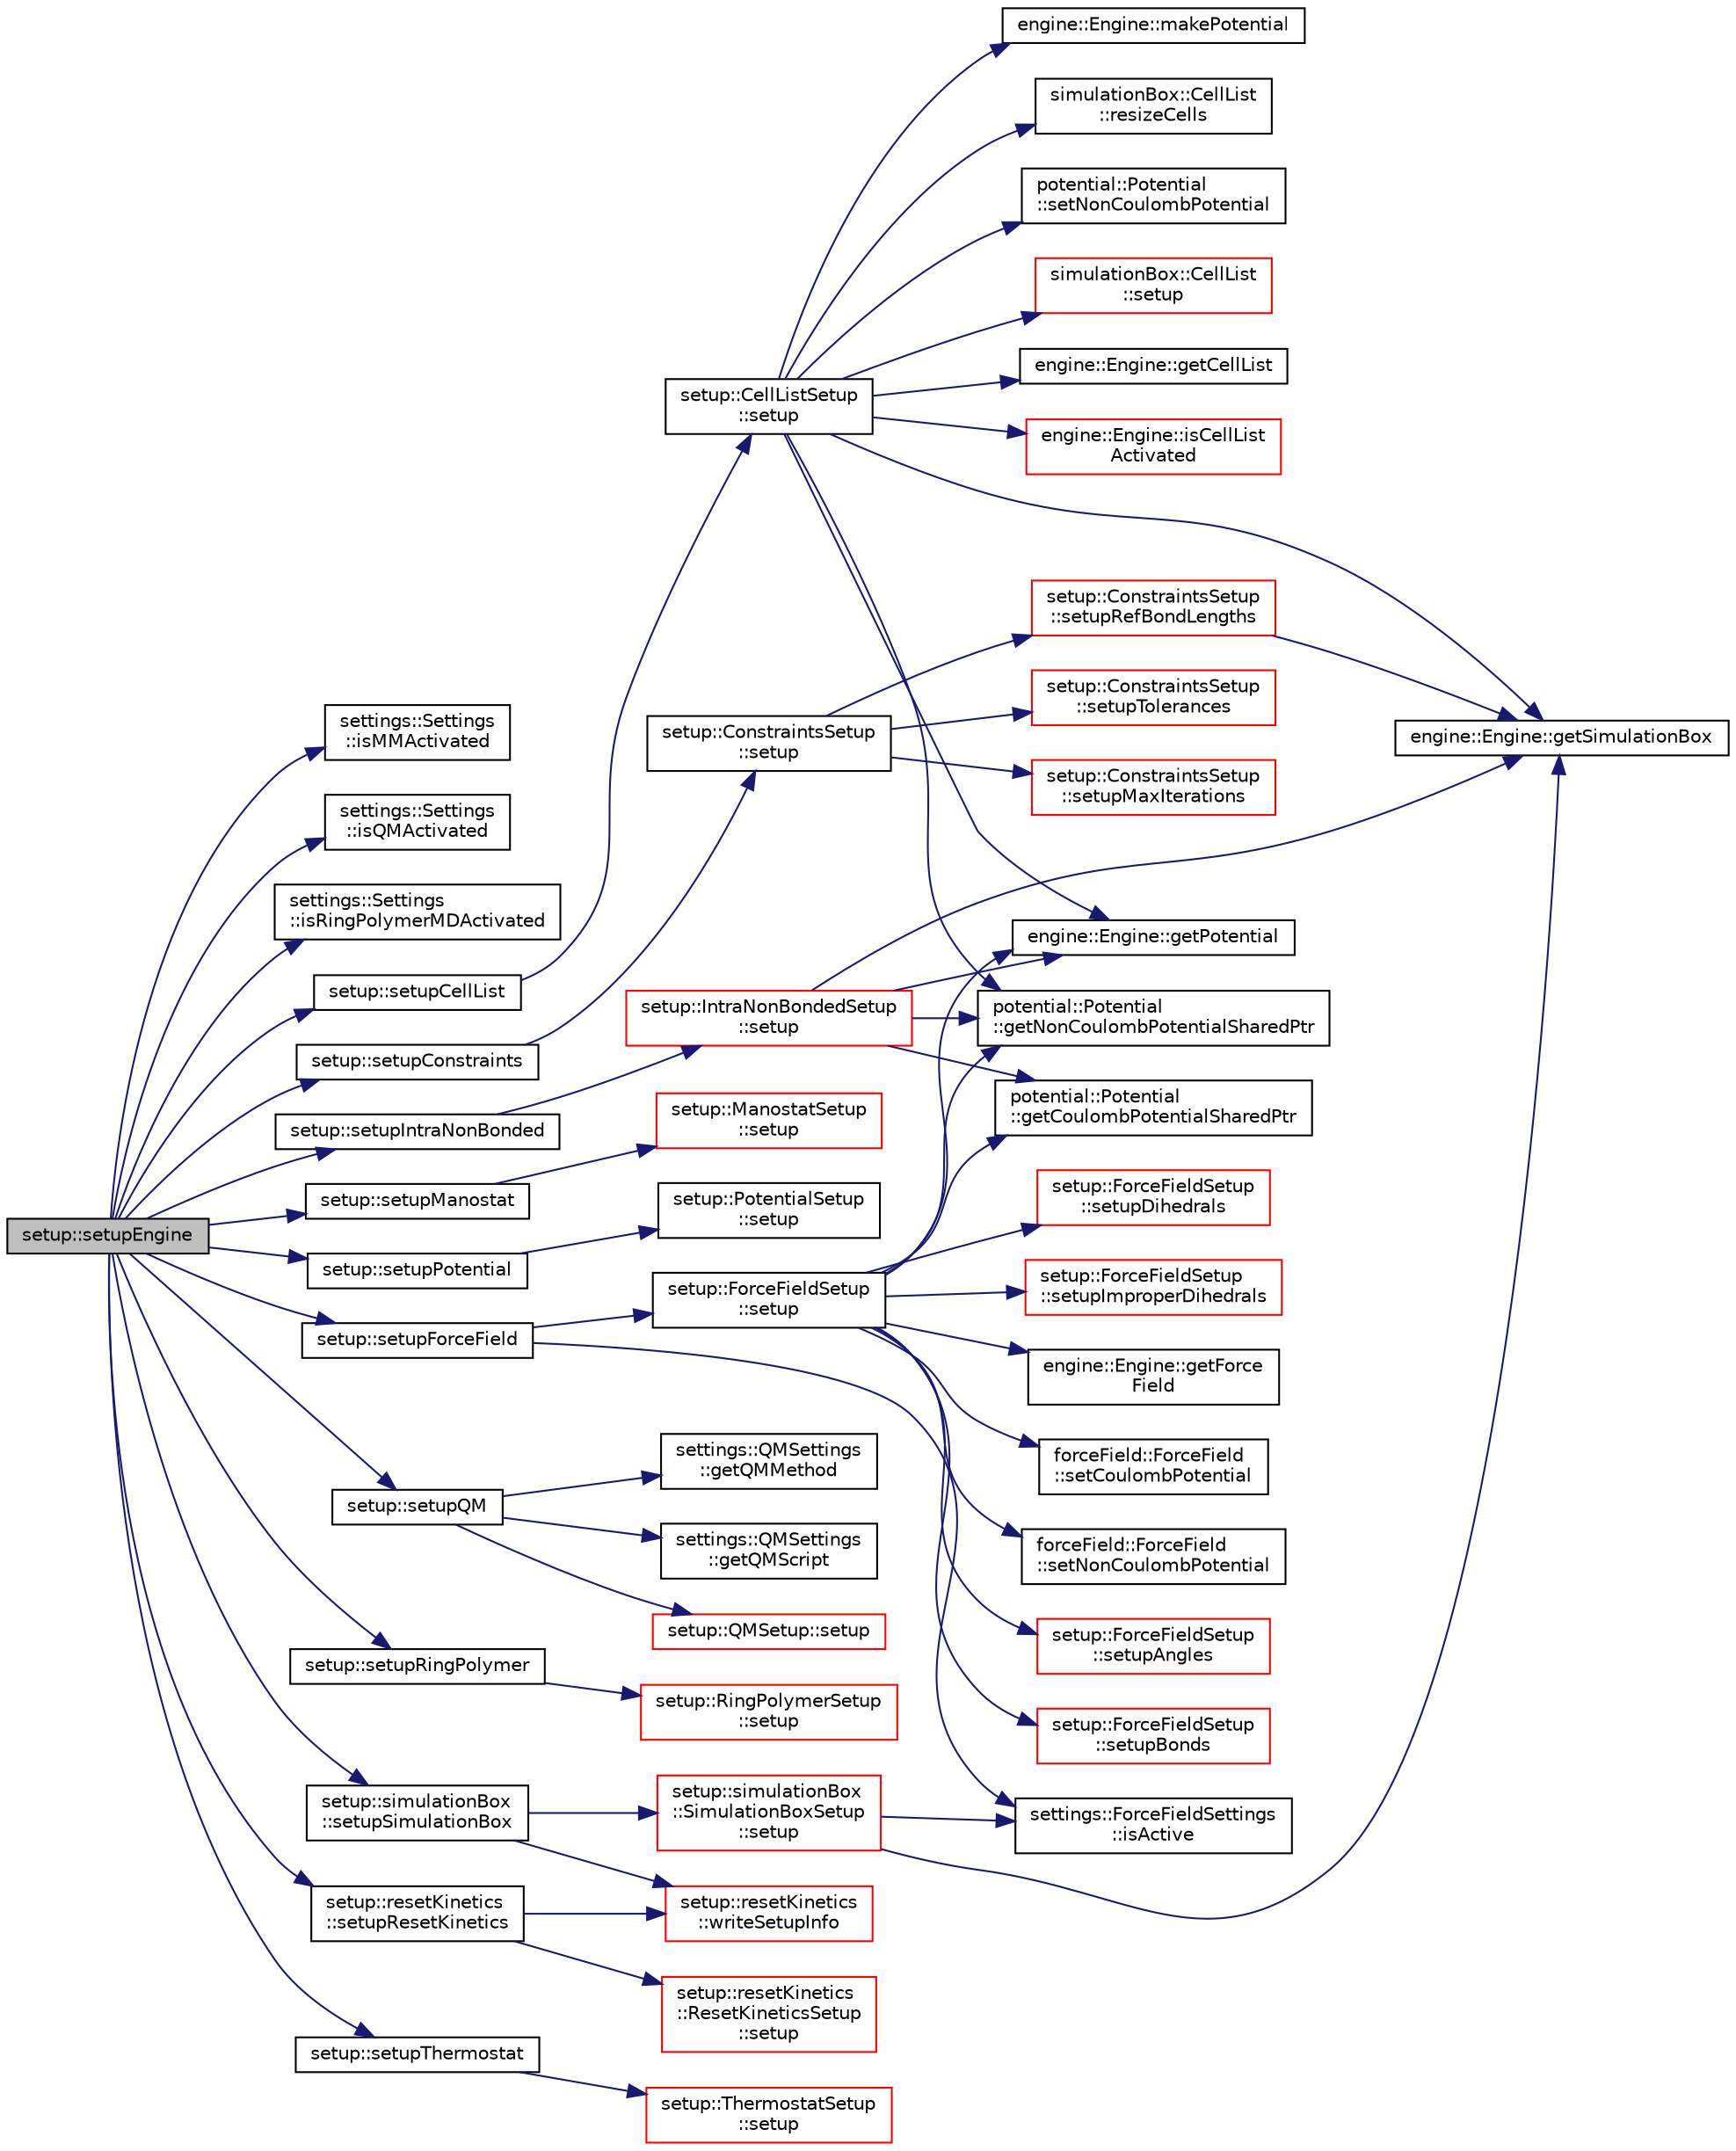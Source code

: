 digraph "setup::setupEngine"
{
 // LATEX_PDF_SIZE
  edge [fontname="Helvetica",fontsize="10",labelfontname="Helvetica",labelfontsize="10"];
  node [fontname="Helvetica",fontsize="10",shape=record];
  rankdir="LR";
  Node1 [label="setup::setupEngine",height=0.2,width=0.4,color="black", fillcolor="grey75", style="filled", fontcolor="black",tooltip="setup the engine"];
  Node1 -> Node2 [color="midnightblue",fontsize="10",style="solid",fontname="Helvetica"];
  Node2 [label="settings::Settings\l::isMMActivated",height=0.2,width=0.4,color="black", fillcolor="white", style="filled",URL="$classsettings_1_1Settings.html#a8157632c04275b0cd13a5dd0f0b008d9",tooltip=" "];
  Node1 -> Node3 [color="midnightblue",fontsize="10",style="solid",fontname="Helvetica"];
  Node3 [label="settings::Settings\l::isQMActivated",height=0.2,width=0.4,color="black", fillcolor="white", style="filled",URL="$classsettings_1_1Settings.html#a04b2dc8edad48a9de6e87c64bbfe4b30",tooltip=" "];
  Node1 -> Node4 [color="midnightblue",fontsize="10",style="solid",fontname="Helvetica"];
  Node4 [label="settings::Settings\l::isRingPolymerMDActivated",height=0.2,width=0.4,color="black", fillcolor="white", style="filled",URL="$classsettings_1_1Settings.html#a22b5a4c570c7da99efe028881d8e5c0f",tooltip=" "];
  Node1 -> Node5 [color="midnightblue",fontsize="10",style="solid",fontname="Helvetica"];
  Node5 [label="setup::setupCellList",height=0.2,width=0.4,color="black", fillcolor="white", style="filled",URL="$namespacesetup.html#a11baf0cd33387ec30eef3215eee83d4f",tooltip="wrapper to build SetupCellList object and call setup"];
  Node5 -> Node6 [color="midnightblue",fontsize="10",style="solid",fontname="Helvetica"];
  Node6 [label="setup::CellListSetup\l::setup",height=0.2,width=0.4,color="black", fillcolor="white", style="filled",URL="$classsetup_1_1CellListSetup.html#a81225ba9cd7f1c179ab028cfb510bab7",tooltip="setup cell list"];
  Node6 -> Node7 [color="midnightblue",fontsize="10",style="solid",fontname="Helvetica"];
  Node7 [label="engine::Engine::getCellList",height=0.2,width=0.4,color="black", fillcolor="white", style="filled",URL="$classengine_1_1Engine.html#ac64ed415f8c93d75250f7050a4ca799f",tooltip=" "];
  Node6 -> Node8 [color="midnightblue",fontsize="10",style="solid",fontname="Helvetica"];
  Node8 [label="potential::Potential\l::getNonCoulombPotentialSharedPtr",height=0.2,width=0.4,color="black", fillcolor="white", style="filled",URL="$classpotential_1_1Potential.html#a293013d841e276a9cdad64dd8bcd3845",tooltip=" "];
  Node6 -> Node9 [color="midnightblue",fontsize="10",style="solid",fontname="Helvetica"];
  Node9 [label="engine::Engine::getPotential",height=0.2,width=0.4,color="black", fillcolor="white", style="filled",URL="$classengine_1_1Engine.html#a9fcb82f7f798da8ec1f3c2b6ec2356a6",tooltip=" "];
  Node6 -> Node10 [color="midnightblue",fontsize="10",style="solid",fontname="Helvetica"];
  Node10 [label="engine::Engine::getSimulationBox",height=0.2,width=0.4,color="black", fillcolor="white", style="filled",URL="$classengine_1_1Engine.html#ace473cd47266e64aee716132e724bfbc",tooltip=" "];
  Node6 -> Node11 [color="midnightblue",fontsize="10",style="solid",fontname="Helvetica"];
  Node11 [label="engine::Engine::isCellList\lActivated",height=0.2,width=0.4,color="red", fillcolor="white", style="filled",URL="$classengine_1_1Engine.html#accc74239a132882cf27810c80071ed6e",tooltip=" "];
  Node6 -> Node13 [color="midnightblue",fontsize="10",style="solid",fontname="Helvetica"];
  Node13 [label="engine::Engine::makePotential",height=0.2,width=0.4,color="black", fillcolor="white", style="filled",URL="$classengine_1_1Engine.html#a62614349357ea4d274e378af0e658249",tooltip=" "];
  Node6 -> Node14 [color="midnightblue",fontsize="10",style="solid",fontname="Helvetica"];
  Node14 [label="simulationBox::CellList\l::resizeCells",height=0.2,width=0.4,color="black", fillcolor="white", style="filled",URL="$classsimulationBox_1_1CellList.html#ad75559a38de5f2ecce721a89416c109b",tooltip=" "];
  Node6 -> Node15 [color="midnightblue",fontsize="10",style="solid",fontname="Helvetica"];
  Node15 [label="potential::Potential\l::setNonCoulombPotential",height=0.2,width=0.4,color="black", fillcolor="white", style="filled",URL="$classpotential_1_1Potential.html#ac82a5f2e5c0f286bafcae0e21975d4d9",tooltip=" "];
  Node6 -> Node16 [color="midnightblue",fontsize="10",style="solid",fontname="Helvetica"];
  Node16 [label="simulationBox::CellList\l::setup",height=0.2,width=0.4,color="red", fillcolor="white", style="filled",URL="$classsimulationBox_1_1CellList.html#ab5c0aaca8f0e485395301ce74854be16",tooltip="setup cell list"];
  Node1 -> Node18 [color="midnightblue",fontsize="10",style="solid",fontname="Helvetica"];
  Node18 [label="setup::setupConstraints",height=0.2,width=0.4,color="black", fillcolor="white", style="filled",URL="$namespacesetup.html#a4c05d45b03c990e339df0f3ccaecf44e",tooltip="constructs a new Constraints Setup:: Constraints Setup object and calls setup"];
  Node18 -> Node19 [color="midnightblue",fontsize="10",style="solid",fontname="Helvetica"];
  Node19 [label="setup::ConstraintsSetup\l::setup",height=0.2,width=0.4,color="black", fillcolor="white", style="filled",URL="$classsetup_1_1ConstraintsSetup.html#a4ee1a5580817fa5af58917d866431469",tooltip="sets constraints data in constraints object"];
  Node19 -> Node20 [color="midnightblue",fontsize="10",style="solid",fontname="Helvetica"];
  Node20 [label="setup::ConstraintsSetup\l::setupMaxIterations",height=0.2,width=0.4,color="red", fillcolor="white", style="filled",URL="$classsetup_1_1ConstraintsSetup.html#a304476f295a353ce2e0c7f96ebecaf58",tooltip="sets constraints max iterations"];
  Node19 -> Node26 [color="midnightblue",fontsize="10",style="solid",fontname="Helvetica"];
  Node26 [label="setup::ConstraintsSetup\l::setupRefBondLengths",height=0.2,width=0.4,color="red", fillcolor="white", style="filled",URL="$classsetup_1_1ConstraintsSetup.html#aab57c4e5cb7ac377c727112420a9a093",tooltip="sets constraints reference bond lengths"];
  Node26 -> Node10 [color="midnightblue",fontsize="10",style="solid",fontname="Helvetica"];
  Node19 -> Node28 [color="midnightblue",fontsize="10",style="solid",fontname="Helvetica"];
  Node28 [label="setup::ConstraintsSetup\l::setupTolerances",height=0.2,width=0.4,color="red", fillcolor="white", style="filled",URL="$classsetup_1_1ConstraintsSetup.html#aad842b2b7acb00000b683b975b7253f7",tooltip="sets constraints tolerances"];
  Node1 -> Node33 [color="midnightblue",fontsize="10",style="solid",fontname="Helvetica"];
  Node33 [label="setup::setupForceField",height=0.2,width=0.4,color="black", fillcolor="white", style="filled",URL="$namespacesetup.html#a935d2b6a37e60c00306bf5fdfbebc6b9",tooltip="wrapper to construct ForceFieldSetup object and setup the force field"];
  Node33 -> Node34 [color="midnightblue",fontsize="10",style="solid",fontname="Helvetica"];
  Node34 [label="settings::ForceFieldSettings\l::isActive",height=0.2,width=0.4,color="black", fillcolor="white", style="filled",URL="$classsettings_1_1ForceFieldSettings.html#a46f47b50b6f43e332b26c4866f1896af",tooltip=" "];
  Node33 -> Node35 [color="midnightblue",fontsize="10",style="solid",fontname="Helvetica"];
  Node35 [label="setup::ForceFieldSetup\l::setup",height=0.2,width=0.4,color="black", fillcolor="white", style="filled",URL="$classsetup_1_1ForceFieldSetup.html#a0358c011534d4c93067e197065439988",tooltip="setup force field"];
  Node35 -> Node36 [color="midnightblue",fontsize="10",style="solid",fontname="Helvetica"];
  Node36 [label="potential::Potential\l::getCoulombPotentialSharedPtr",height=0.2,width=0.4,color="black", fillcolor="white", style="filled",URL="$classpotential_1_1Potential.html#a947551fbefa09d164e373adfa7f53549",tooltip=" "];
  Node35 -> Node37 [color="midnightblue",fontsize="10",style="solid",fontname="Helvetica"];
  Node37 [label="engine::Engine::getForce\lField",height=0.2,width=0.4,color="black", fillcolor="white", style="filled",URL="$classengine_1_1Engine.html#a23110e74d751e0e4d7c2217ebbf365dc",tooltip=" "];
  Node35 -> Node8 [color="midnightblue",fontsize="10",style="solid",fontname="Helvetica"];
  Node35 -> Node9 [color="midnightblue",fontsize="10",style="solid",fontname="Helvetica"];
  Node35 -> Node38 [color="midnightblue",fontsize="10",style="solid",fontname="Helvetica"];
  Node38 [label="forceField::ForceField\l::setCoulombPotential",height=0.2,width=0.4,color="black", fillcolor="white", style="filled",URL="$classforceField_1_1ForceField.html#ab7afbd9fd4f147c905ffbf8c8a7df0a5",tooltip=" "];
  Node35 -> Node39 [color="midnightblue",fontsize="10",style="solid",fontname="Helvetica"];
  Node39 [label="forceField::ForceField\l::setNonCoulombPotential",height=0.2,width=0.4,color="black", fillcolor="white", style="filled",URL="$classforceField_1_1ForceField.html#af1bc1a1dbdf7c94c41731f719c7895d5",tooltip=" "];
  Node35 -> Node40 [color="midnightblue",fontsize="10",style="solid",fontname="Helvetica"];
  Node40 [label="setup::ForceFieldSetup\l::setupAngles",height=0.2,width=0.4,color="red", fillcolor="white", style="filled",URL="$classsetup_1_1ForceFieldSetup.html#ab1a0944c4ce627ebe954479dfca30354",tooltip="setup all angles for force field"];
  Node35 -> Node42 [color="midnightblue",fontsize="10",style="solid",fontname="Helvetica"];
  Node42 [label="setup::ForceFieldSetup\l::setupBonds",height=0.2,width=0.4,color="red", fillcolor="white", style="filled",URL="$classsetup_1_1ForceFieldSetup.html#a2cc770996601fba3062181d758c54bc5",tooltip="setup all bonds for force field"];
  Node35 -> Node43 [color="midnightblue",fontsize="10",style="solid",fontname="Helvetica"];
  Node43 [label="setup::ForceFieldSetup\l::setupDihedrals",height=0.2,width=0.4,color="red", fillcolor="white", style="filled",URL="$classsetup_1_1ForceFieldSetup.html#a6749aea92dc00d770c7e24f9448a4df5",tooltip="setup all dihedrals for force field"];
  Node35 -> Node44 [color="midnightblue",fontsize="10",style="solid",fontname="Helvetica"];
  Node44 [label="setup::ForceFieldSetup\l::setupImproperDihedrals",height=0.2,width=0.4,color="red", fillcolor="white", style="filled",URL="$classsetup_1_1ForceFieldSetup.html#ab1c407945f02797894da5ac54e8b0642",tooltip="setup all improper dihedrals for force field"];
  Node1 -> Node45 [color="midnightblue",fontsize="10",style="solid",fontname="Helvetica"];
  Node45 [label="setup::setupIntraNonBonded",height=0.2,width=0.4,color="black", fillcolor="white", style="filled",URL="$namespacesetup.html#a6ce22fdfb227342358b4e2c8bdd6d948",tooltip="wrapper to construct IntraNonBondedSetup object and setup the intra non bonded interactions"];
  Node45 -> Node46 [color="midnightblue",fontsize="10",style="solid",fontname="Helvetica"];
  Node46 [label="setup::IntraNonBondedSetup\l::setup",height=0.2,width=0.4,color="red", fillcolor="white", style="filled",URL="$classsetup_1_1IntraNonBondedSetup.html#ab1f65245613fc2b368611b02ad124f89",tooltip="Setup intra non bonded interactions."];
  Node46 -> Node36 [color="midnightblue",fontsize="10",style="solid",fontname="Helvetica"];
  Node46 -> Node8 [color="midnightblue",fontsize="10",style="solid",fontname="Helvetica"];
  Node46 -> Node9 [color="midnightblue",fontsize="10",style="solid",fontname="Helvetica"];
  Node46 -> Node10 [color="midnightblue",fontsize="10",style="solid",fontname="Helvetica"];
  Node1 -> Node54 [color="midnightblue",fontsize="10",style="solid",fontname="Helvetica"];
  Node54 [label="setup::setupManostat",height=0.2,width=0.4,color="black", fillcolor="white", style="filled",URL="$namespacesetup.html#a58dfeb1d331f4f216981c8ee769262c2",tooltip="wrapper for setupManostat"];
  Node54 -> Node55 [color="midnightblue",fontsize="10",style="solid",fontname="Helvetica"];
  Node55 [label="setup::ManostatSetup\l::setup",height=0.2,width=0.4,color="red", fillcolor="white", style="filled",URL="$classsetup_1_1ManostatSetup.html#aeb7984a1912bc42bef417ceb755e6d65",tooltip="setup manostat"];
  Node1 -> Node72 [color="midnightblue",fontsize="10",style="solid",fontname="Helvetica"];
  Node72 [label="setup::setupPotential",height=0.2,width=0.4,color="black", fillcolor="white", style="filled",URL="$namespacesetup.html#ac480b3de7c79a6d5deccd9d4425946aa",tooltip="wrapper to create PotentialSetup object and call setup"];
  Node72 -> Node73 [color="midnightblue",fontsize="10",style="solid",fontname="Helvetica"];
  Node73 [label="setup::PotentialSetup\l::setup",height=0.2,width=0.4,color="black", fillcolor="white", style="filled",URL="$classsetup_1_1PotentialSetup.html#ad34dd4e8183c967bbf23c3fe3e154ffc",tooltip="sets all nonBonded potential types"];
  Node1 -> Node74 [color="midnightblue",fontsize="10",style="solid",fontname="Helvetica"];
  Node74 [label="setup::setupQM",height=0.2,width=0.4,color="black", fillcolor="white", style="filled",URL="$namespacesetup.html#aeb7718c0af5497ac17ca90b04986fdb1",tooltip="wrapper to build QMSetup object and call setup"];
  Node74 -> Node75 [color="midnightblue",fontsize="10",style="solid",fontname="Helvetica"];
  Node75 [label="settings::QMSettings\l::getQMMethod",height=0.2,width=0.4,color="black", fillcolor="white", style="filled",URL="$classsettings_1_1QMSettings.html#ab6fd191d2de1d4623318437adc847d7d",tooltip=" "];
  Node74 -> Node76 [color="midnightblue",fontsize="10",style="solid",fontname="Helvetica"];
  Node76 [label="settings::QMSettings\l::getQMScript",height=0.2,width=0.4,color="black", fillcolor="white", style="filled",URL="$classsettings_1_1QMSettings.html#a0db03ac058eacbb63812aa435bfb03db",tooltip=" "];
  Node74 -> Node77 [color="midnightblue",fontsize="10",style="solid",fontname="Helvetica"];
  Node77 [label="setup::QMSetup::setup",height=0.2,width=0.4,color="red", fillcolor="white", style="filled",URL="$classsetup_1_1QMSetup.html#abb13e7a124c013ebac0d9cc8e6145c0a",tooltip="setup QM-MD for all subtypes"];
  Node1 -> Node83 [color="midnightblue",fontsize="10",style="solid",fontname="Helvetica"];
  Node83 [label="setup::resetKinetics\l::setupResetKinetics",height=0.2,width=0.4,color="black", fillcolor="white", style="filled",URL="$namespacesetup_1_1resetKinetics.html#a4e37ce7b1a0c895f78daf6d344aa6175",tooltip="constructs a new Reset Kinetics Setup:: Reset Kinetics Setup object and calls setup"];
  Node83 -> Node84 [color="midnightblue",fontsize="10",style="solid",fontname="Helvetica"];
  Node84 [label="setup::resetKinetics\l::ResetKineticsSetup\l::setup",height=0.2,width=0.4,color="red", fillcolor="white", style="filled",URL="$classsetup_1_1resetKinetics_1_1ResetKineticsSetup.html#a3bb562a70f4fef68374a6c51a79f74fc",tooltip="setup nscale, fscale, nreset, freset"];
  Node83 -> Node93 [color="midnightblue",fontsize="10",style="solid",fontname="Helvetica"];
  Node93 [label="setup::resetKinetics\l::writeSetupInfo",height=0.2,width=0.4,color="red", fillcolor="white", style="filled",URL="$namespacesetup_1_1resetKinetics.html#ad817bb5569a72b211644ccd7ec391131",tooltip="writes setup info to log file"];
  Node1 -> Node94 [color="midnightblue",fontsize="10",style="solid",fontname="Helvetica"];
  Node94 [label="setup::setupRingPolymer",height=0.2,width=0.4,color="black", fillcolor="white", style="filled",URL="$namespacesetup.html#ac67e3e6395cd8e3642aa6e3c06bfb012",tooltip="wrapper to build RingPolymerSetup object and call setup"];
  Node94 -> Node95 [color="midnightblue",fontsize="10",style="solid",fontname="Helvetica"];
  Node95 [label="setup::RingPolymerSetup\l::setup",height=0.2,width=0.4,color="red", fillcolor="white", style="filled",URL="$classsetup_1_1RingPolymerSetup.html#a836034b70e7f2d0e4c9a8d6f5fb5ded4",tooltip="setup a ring polymer simulation"];
  Node1 -> Node115 [color="midnightblue",fontsize="10",style="solid",fontname="Helvetica"];
  Node115 [label="setup::simulationBox\l::setupSimulationBox",height=0.2,width=0.4,color="black", fillcolor="white", style="filled",URL="$namespacesetup_1_1simulationBox.html#a2cb3fb489992e090325f4af5c42917c2",tooltip="wrapper to create SetupSimulationBox object and call setup"];
  Node115 -> Node116 [color="midnightblue",fontsize="10",style="solid",fontname="Helvetica"];
  Node116 [label="setup::simulationBox\l::SimulationBoxSetup\l::setup",height=0.2,width=0.4,color="red", fillcolor="white", style="filled",URL="$classsetup_1_1simulationBox_1_1SimulationBoxSetup.html#a948550ca78296bf6fb5694bdaf95afdf",tooltip="setup simulation box"];
  Node116 -> Node10 [color="midnightblue",fontsize="10",style="solid",fontname="Helvetica"];
  Node116 -> Node34 [color="midnightblue",fontsize="10",style="solid",fontname="Helvetica"];
  Node115 -> Node93 [color="midnightblue",fontsize="10",style="solid",fontname="Helvetica"];
  Node1 -> Node161 [color="midnightblue",fontsize="10",style="solid",fontname="Helvetica"];
  Node161 [label="setup::setupThermostat",height=0.2,width=0.4,color="black", fillcolor="white", style="filled",URL="$namespacesetup.html#a9f8b5ba3e9397a8851408e4f52aac6ae",tooltip="wrapper for thermostat setup"];
  Node161 -> Node162 [color="midnightblue",fontsize="10",style="solid",fontname="Helvetica"];
  Node162 [label="setup::ThermostatSetup\l::setup",height=0.2,width=0.4,color="red", fillcolor="white", style="filled",URL="$classsetup_1_1ThermostatSetup.html#aec89730886f9ef47fad8c64ec205a86c",tooltip="setup thermostat"];
}
